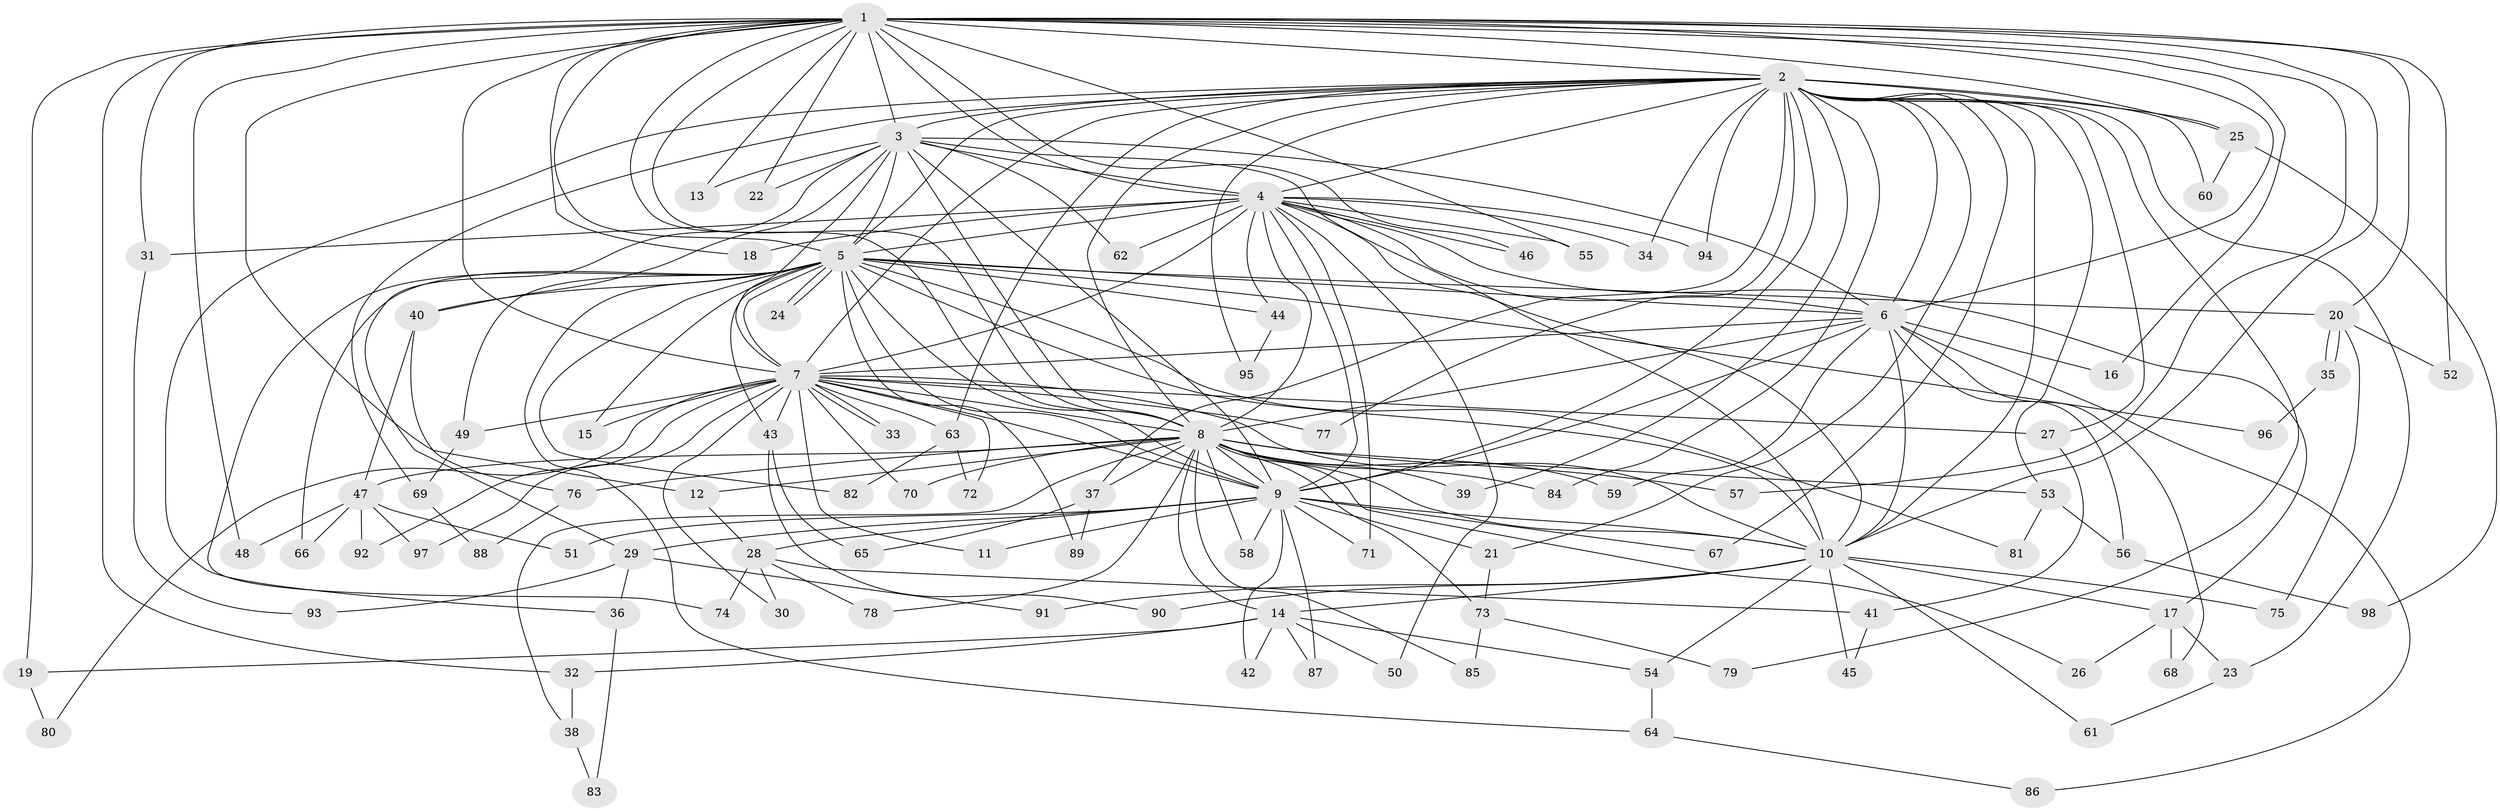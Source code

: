 // coarse degree distribution, {1: 0.6551724137931034, 2: 0.2413793103448276, 14: 0.034482758620689655, 15: 0.034482758620689655, 10: 0.034482758620689655}
// Generated by graph-tools (version 1.1) at 2025/46/03/04/25 21:46:35]
// undirected, 98 vertices, 221 edges
graph export_dot {
graph [start="1"]
  node [color=gray90,style=filled];
  1;
  2;
  3;
  4;
  5;
  6;
  7;
  8;
  9;
  10;
  11;
  12;
  13;
  14;
  15;
  16;
  17;
  18;
  19;
  20;
  21;
  22;
  23;
  24;
  25;
  26;
  27;
  28;
  29;
  30;
  31;
  32;
  33;
  34;
  35;
  36;
  37;
  38;
  39;
  40;
  41;
  42;
  43;
  44;
  45;
  46;
  47;
  48;
  49;
  50;
  51;
  52;
  53;
  54;
  55;
  56;
  57;
  58;
  59;
  60;
  61;
  62;
  63;
  64;
  65;
  66;
  67;
  68;
  69;
  70;
  71;
  72;
  73;
  74;
  75;
  76;
  77;
  78;
  79;
  80;
  81;
  82;
  83;
  84;
  85;
  86;
  87;
  88;
  89;
  90;
  91;
  92;
  93;
  94;
  95;
  96;
  97;
  98;
  1 -- 2;
  1 -- 3;
  1 -- 4;
  1 -- 5;
  1 -- 6;
  1 -- 7;
  1 -- 8;
  1 -- 9;
  1 -- 10;
  1 -- 12;
  1 -- 13;
  1 -- 16;
  1 -- 18;
  1 -- 19;
  1 -- 20;
  1 -- 22;
  1 -- 25;
  1 -- 31;
  1 -- 32;
  1 -- 46;
  1 -- 48;
  1 -- 52;
  1 -- 55;
  1 -- 57;
  2 -- 3;
  2 -- 4;
  2 -- 5;
  2 -- 6;
  2 -- 7;
  2 -- 8;
  2 -- 9;
  2 -- 10;
  2 -- 21;
  2 -- 23;
  2 -- 25;
  2 -- 27;
  2 -- 34;
  2 -- 36;
  2 -- 37;
  2 -- 39;
  2 -- 53;
  2 -- 60;
  2 -- 63;
  2 -- 67;
  2 -- 69;
  2 -- 77;
  2 -- 79;
  2 -- 84;
  2 -- 94;
  2 -- 95;
  3 -- 4;
  3 -- 5;
  3 -- 6;
  3 -- 7;
  3 -- 8;
  3 -- 9;
  3 -- 10;
  3 -- 13;
  3 -- 22;
  3 -- 29;
  3 -- 40;
  3 -- 62;
  4 -- 5;
  4 -- 6;
  4 -- 7;
  4 -- 8;
  4 -- 9;
  4 -- 10;
  4 -- 17;
  4 -- 18;
  4 -- 31;
  4 -- 34;
  4 -- 44;
  4 -- 46;
  4 -- 50;
  4 -- 55;
  4 -- 62;
  4 -- 71;
  4 -- 94;
  5 -- 6;
  5 -- 7;
  5 -- 8;
  5 -- 9;
  5 -- 10;
  5 -- 15;
  5 -- 20;
  5 -- 24;
  5 -- 24;
  5 -- 40;
  5 -- 43;
  5 -- 44;
  5 -- 49;
  5 -- 64;
  5 -- 66;
  5 -- 74;
  5 -- 81;
  5 -- 82;
  5 -- 89;
  5 -- 96;
  6 -- 7;
  6 -- 8;
  6 -- 9;
  6 -- 10;
  6 -- 16;
  6 -- 56;
  6 -- 59;
  6 -- 68;
  6 -- 86;
  7 -- 8;
  7 -- 9;
  7 -- 10;
  7 -- 11;
  7 -- 15;
  7 -- 27;
  7 -- 30;
  7 -- 33;
  7 -- 33;
  7 -- 43;
  7 -- 49;
  7 -- 63;
  7 -- 70;
  7 -- 72;
  7 -- 77;
  7 -- 80;
  7 -- 92;
  7 -- 97;
  8 -- 9;
  8 -- 10;
  8 -- 12;
  8 -- 14;
  8 -- 26;
  8 -- 37;
  8 -- 38;
  8 -- 39;
  8 -- 47;
  8 -- 53;
  8 -- 57;
  8 -- 58;
  8 -- 59;
  8 -- 70;
  8 -- 73;
  8 -- 76;
  8 -- 78;
  8 -- 84;
  8 -- 85;
  9 -- 10;
  9 -- 11;
  9 -- 21;
  9 -- 28;
  9 -- 29;
  9 -- 42;
  9 -- 51;
  9 -- 58;
  9 -- 67;
  9 -- 71;
  9 -- 87;
  10 -- 14;
  10 -- 17;
  10 -- 45;
  10 -- 54;
  10 -- 61;
  10 -- 75;
  10 -- 90;
  10 -- 91;
  12 -- 28;
  14 -- 19;
  14 -- 32;
  14 -- 42;
  14 -- 50;
  14 -- 54;
  14 -- 87;
  17 -- 23;
  17 -- 26;
  17 -- 68;
  19 -- 80;
  20 -- 35;
  20 -- 35;
  20 -- 52;
  20 -- 75;
  21 -- 73;
  23 -- 61;
  25 -- 60;
  25 -- 98;
  27 -- 41;
  28 -- 30;
  28 -- 41;
  28 -- 74;
  28 -- 78;
  29 -- 36;
  29 -- 91;
  29 -- 93;
  31 -- 93;
  32 -- 38;
  35 -- 96;
  36 -- 83;
  37 -- 65;
  37 -- 89;
  38 -- 83;
  40 -- 47;
  40 -- 76;
  41 -- 45;
  43 -- 65;
  43 -- 90;
  44 -- 95;
  47 -- 48;
  47 -- 51;
  47 -- 66;
  47 -- 92;
  47 -- 97;
  49 -- 69;
  53 -- 56;
  53 -- 81;
  54 -- 64;
  56 -- 98;
  63 -- 72;
  63 -- 82;
  64 -- 86;
  69 -- 88;
  73 -- 79;
  73 -- 85;
  76 -- 88;
}
